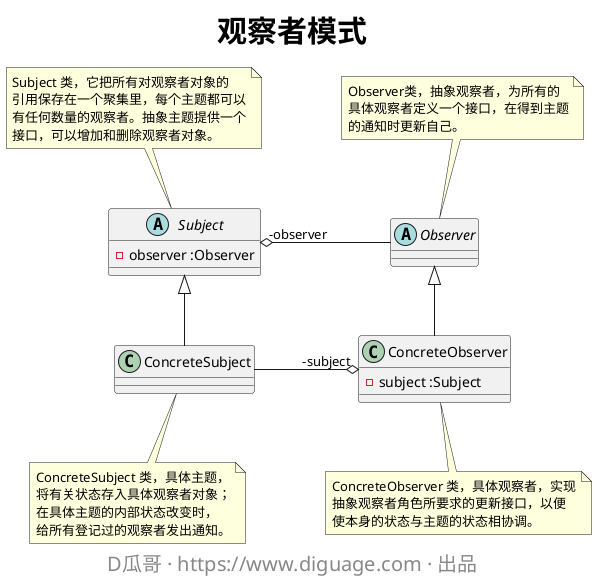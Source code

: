 @startuml
skinparam nodesep 80
skinparam titleFontSize 30
title "**<b>观察者模式</b>**"

abstract class Subject {
  - observer :Observer
}
note top: Subject 类，它把所有对观察者对象的\n引用保存在一个聚集里，每个主题都可以\n有任何数量的观察者。抽象主题提供一个\n接口，可以增加和删除观察者对象。

abstract class Observer {
}
note top: Observer类，抽象观察者，为所有的\n具体观察者定义一个接口，在得到主题\n的通知时更新自己。

class ConcreteObserver {
  - subject :Subject
}
note bottom: ConcreteObserver 类，具体观察者，实现\n抽象观察者角色所要求的更新接口，以便\n使本身的状态与主题的状态相协调。

class ConcreteSubject {
}
note bottom: ConcreteSubject 类，具体主题，\n将有关状态存入具体观察者对象；\n在具体主题的内部状态改变时，\n给所有登记过的观察者发出通知。

Subject "-observer" o-right- Observer

Subject  <|-- ConcreteSubject
Observer <|-- ConcreteObserver

ConcreteObserver "-subject" o-left- ConcreteSubject

skinparam footerFontSize 20
footer D瓜哥 · https://www.diguage.com · 出品
@enduml